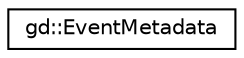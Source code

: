 digraph "Graphical Class Hierarchy"
{
  edge [fontname="Helvetica",fontsize="10",labelfontname="Helvetica",labelfontsize="10"];
  node [fontname="Helvetica",fontsize="10",shape=record];
  rankdir="LR";
  Node1 [label="gd::EventMetadata",height=0.2,width=0.4,color="black", fillcolor="white", style="filled",URL="$classgd_1_1_event_metadata.html",tooltip="Describe an event provided by an extension of a platform. "];
}
